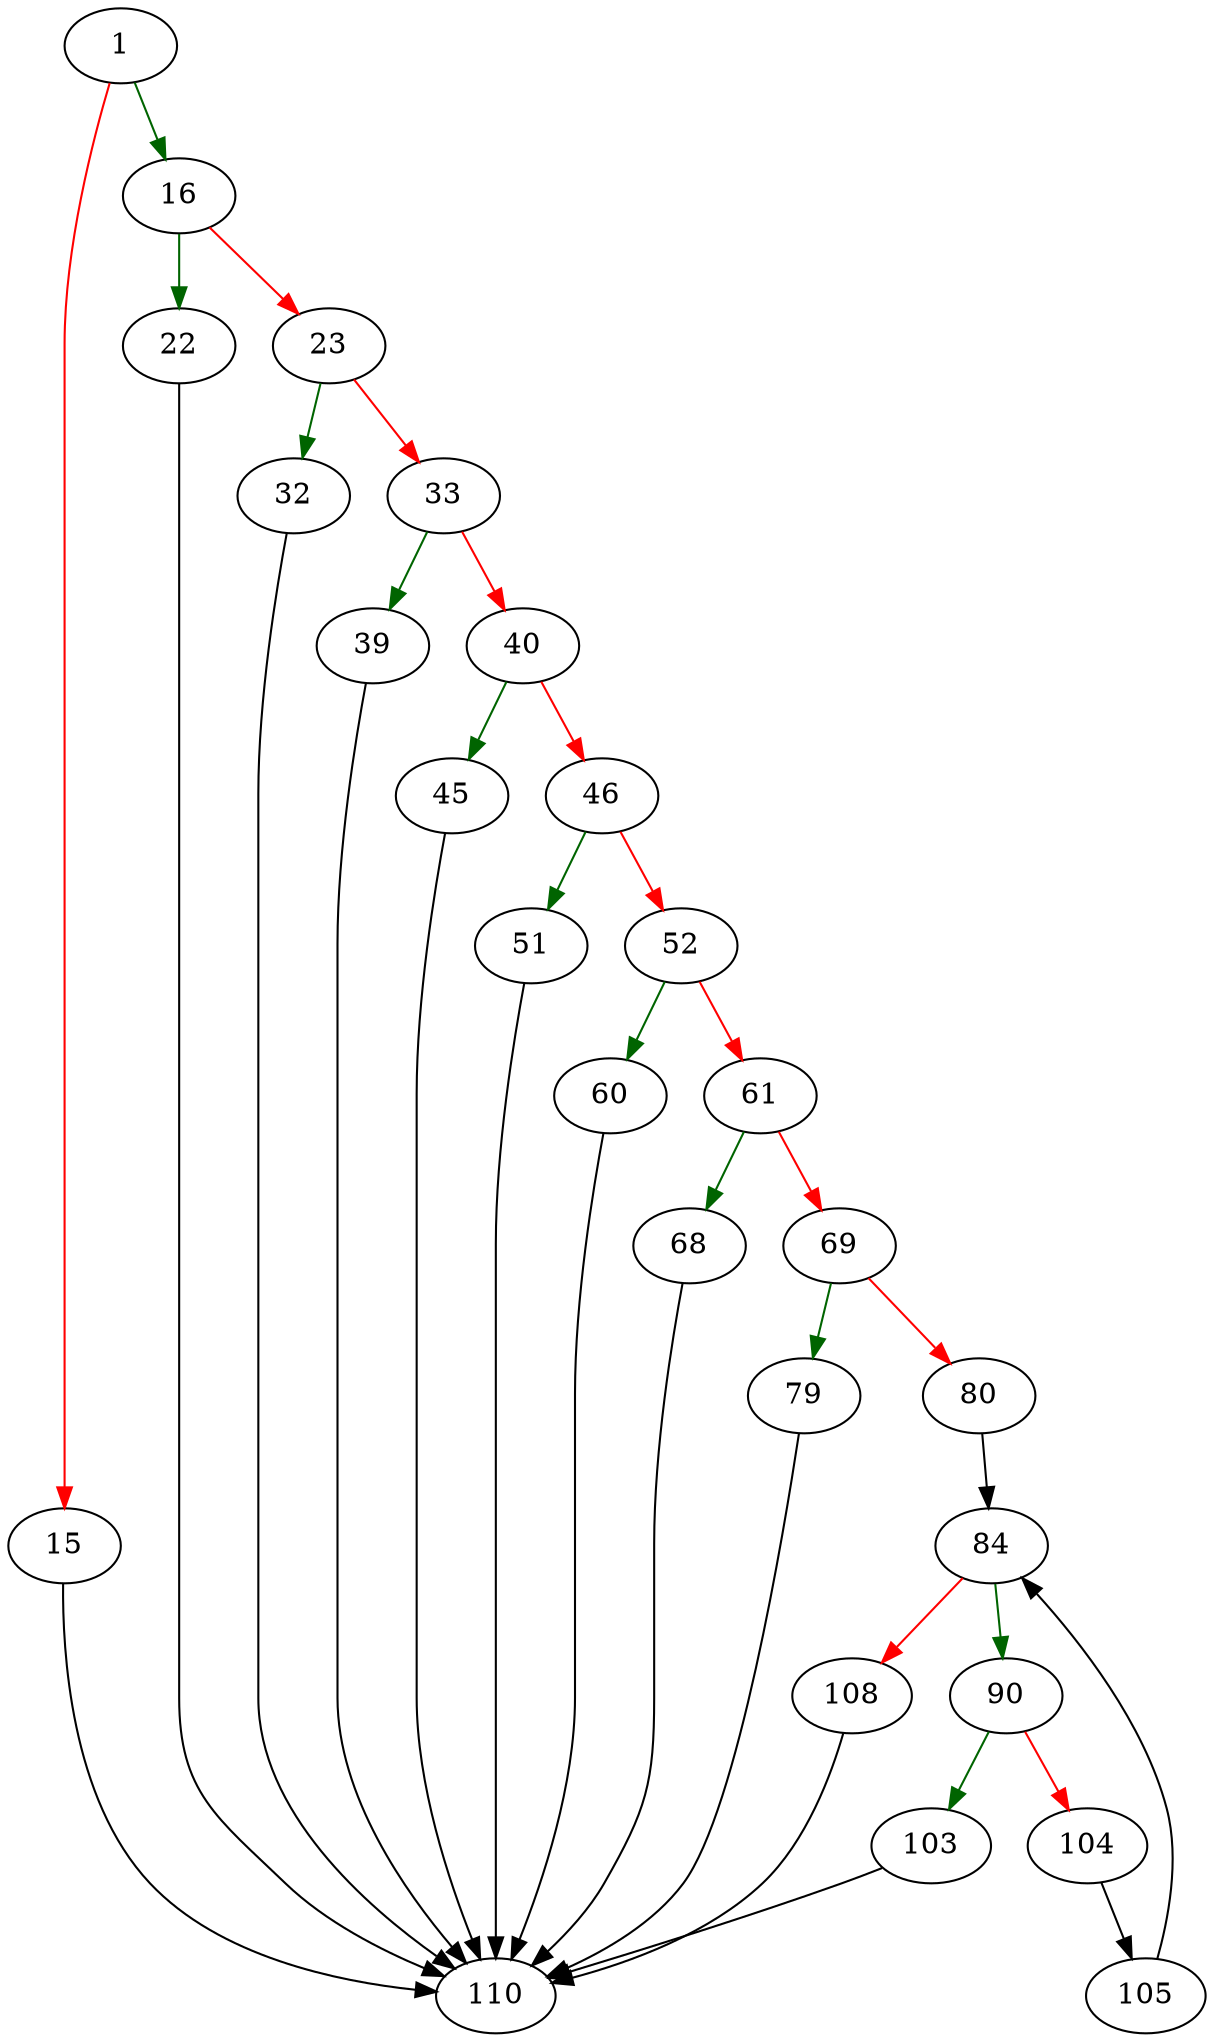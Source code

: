 strict digraph "isCandidateForInOpt" {
	// Node definitions.
	1 [entry=true];
	16;
	15;
	110;
	22;
	23;
	32;
	33;
	39;
	40;
	45;
	46;
	51;
	52;
	60;
	61;
	68;
	69;
	79;
	80;
	84;
	90;
	108;
	103;
	104;
	105;

	// Edge definitions.
	1 -> 16 [
		color=darkgreen
		cond=true
	];
	1 -> 15 [
		color=red
		cond=false
	];
	16 -> 22 [
		color=darkgreen
		cond=true
	];
	16 -> 23 [
		color=red
		cond=false
	];
	15 -> 110;
	22 -> 110;
	23 -> 32 [
		color=darkgreen
		cond=true
	];
	23 -> 33 [
		color=red
		cond=false
	];
	32 -> 110;
	33 -> 39 [
		color=darkgreen
		cond=true
	];
	33 -> 40 [
		color=red
		cond=false
	];
	39 -> 110;
	40 -> 45 [
		color=darkgreen
		cond=true
	];
	40 -> 46 [
		color=red
		cond=false
	];
	45 -> 110;
	46 -> 51 [
		color=darkgreen
		cond=true
	];
	46 -> 52 [
		color=red
		cond=false
	];
	51 -> 110;
	52 -> 60 [
		color=darkgreen
		cond=true
	];
	52 -> 61 [
		color=red
		cond=false
	];
	60 -> 110;
	61 -> 68 [
		color=darkgreen
		cond=true
	];
	61 -> 69 [
		color=red
		cond=false
	];
	68 -> 110;
	69 -> 79 [
		color=darkgreen
		cond=true
	];
	69 -> 80 [
		color=red
		cond=false
	];
	79 -> 110;
	80 -> 84;
	84 -> 90 [
		color=darkgreen
		cond=true
	];
	84 -> 108 [
		color=red
		cond=false
	];
	90 -> 103 [
		color=darkgreen
		cond=true
	];
	90 -> 104 [
		color=red
		cond=false
	];
	108 -> 110;
	103 -> 110;
	104 -> 105;
	105 -> 84;
}